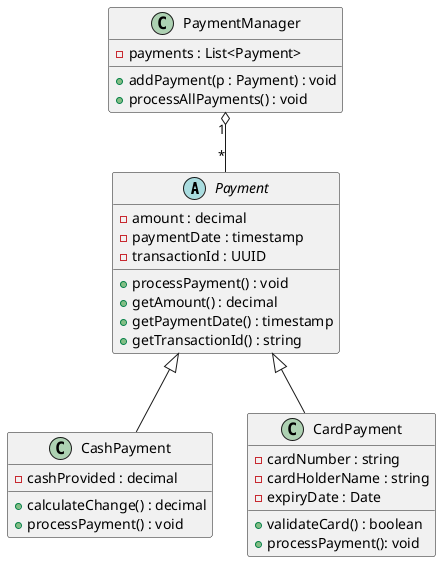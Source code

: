 @startuml

abstract class Payment {
  - amount : decimal
  - paymentDate : timestamp
  - transactionId : UUID
  + processPayment() : void
  + getAmount() : decimal
  + getPaymentDate() : timestamp
  + getTransactionId() : string
}

class CashPayment {
  - cashProvided : decimal
  + calculateChange() : decimal
  + processPayment() : void
}

class CardPayment {
  - cardNumber : string
  - cardHolderName : string
  - expiryDate : Date
  + validateCard() : boolean
  + processPayment(): void
}

class PaymentManager {
  - payments : List<Payment>
  + addPayment(p : Payment) : void
  + processAllPayments() : void
}

Payment <|-- CashPayment
Payment <|-- CardPayment
PaymentManager "1" o-- "*" Payment

@enduml
